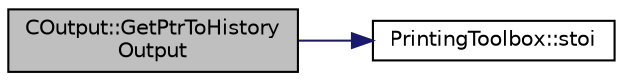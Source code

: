 digraph "COutput::GetPtrToHistoryOutput"
{
 // LATEX_PDF_SIZE
  edge [fontname="Helvetica",fontsize="10",labelfontname="Helvetica",labelfontsize="10"];
  node [fontname="Helvetica",fontsize="10",shape=record];
  rankdir="LR";
  Node1 [label="COutput::GetPtrToHistory\lOutput",height=0.2,width=0.4,color="black", fillcolor="grey75", style="filled", fontcolor="black",tooltip="Returns a pointer to the value of an history output."];
  Node1 -> Node2 [color="midnightblue",fontsize="10",style="solid",fontname="Helvetica"];
  Node2 [label="PrintingToolbox::stoi",height=0.2,width=0.4,color="black", fillcolor="white", style="filled",URL="$namespacePrintingToolbox.html#a51e75cb0cbc3607ee171ab151ca06a11",tooltip=" "];
}
